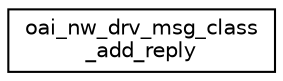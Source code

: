 digraph "Graphical Class Hierarchy"
{
 // LATEX_PDF_SIZE
  edge [fontname="Helvetica",fontsize="10",labelfontname="Helvetica",labelfontsize="10"];
  node [fontname="Helvetica",fontsize="10",shape=record];
  rankdir="LR";
  Node0 [label="oai_nw_drv_msg_class\l_add_reply",height=0.2,width=0.4,color="black", fillcolor="white", style="filled",URL="$structoai__nw__drv__msg__class__add__reply.html",tooltip=" "];
}
